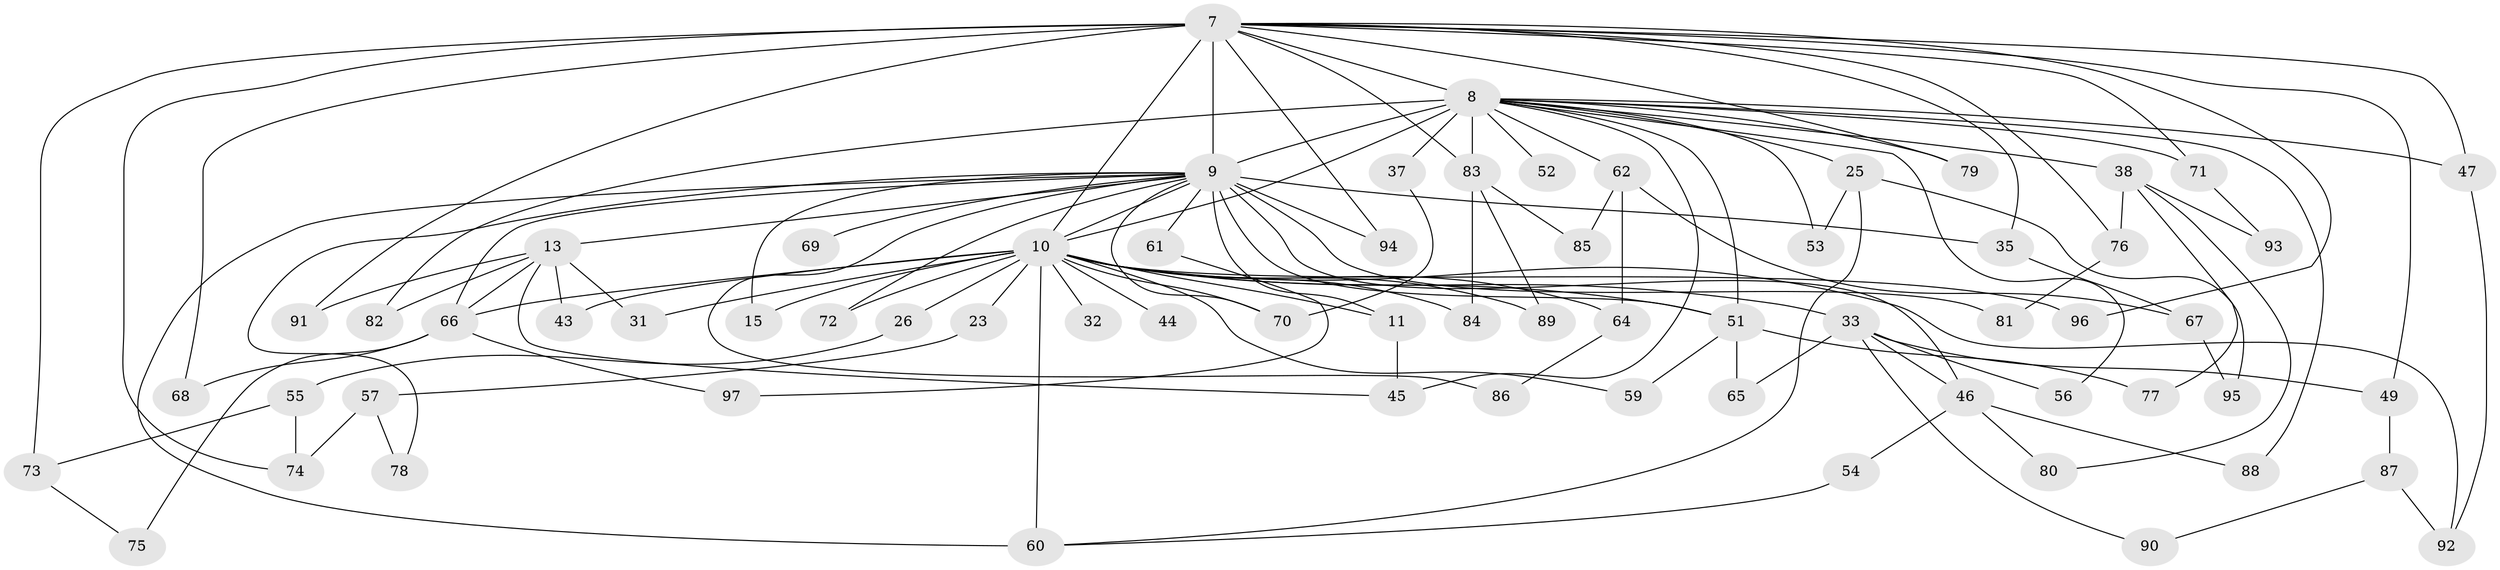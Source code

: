 // original degree distribution, {16: 0.020618556701030927, 28: 0.010309278350515464, 12: 0.010309278350515464, 18: 0.010309278350515464, 19: 0.020618556701030927, 22: 0.020618556701030927, 14: 0.010309278350515464, 3: 0.24742268041237114, 4: 0.041237113402061855, 8: 0.010309278350515464, 2: 0.4845360824742268, 7: 0.020618556701030927, 5: 0.061855670103092786, 6: 0.030927835051546393}
// Generated by graph-tools (version 1.1) at 2025/46/03/04/25 21:46:25]
// undirected, 67 vertices, 123 edges
graph export_dot {
graph [start="1"]
  node [color=gray90,style=filled];
  7 [super="+4"];
  8 [super="+6"];
  9 [super="+3+5"];
  10 [super="+2"];
  11;
  13;
  15;
  23;
  25;
  26;
  31;
  32;
  33 [super="+20"];
  35;
  37;
  38 [super="+28"];
  43 [super="+39"];
  44;
  45 [super="+30"];
  46;
  47;
  49 [super="+19"];
  51 [super="+14+41"];
  52;
  53 [super="+36"];
  54;
  55;
  56;
  57;
  59;
  60 [super="+50"];
  61;
  62;
  64;
  65;
  66 [super="+34"];
  67;
  68;
  69;
  70 [super="+18"];
  71;
  72;
  73;
  74 [super="+40"];
  75;
  76;
  77;
  78;
  79;
  80;
  81;
  82;
  83 [super="+42+63"];
  84;
  85;
  86;
  87;
  88;
  89;
  90;
  91;
  92 [super="+12"];
  93;
  94 [super="+58"];
  95;
  96;
  97;
  7 -- 8 [weight=4];
  7 -- 9 [weight=8];
  7 -- 10 [weight=4];
  7 -- 35;
  7 -- 47;
  7 -- 49 [weight=2];
  7 -- 73;
  7 -- 74 [weight=3];
  7 -- 76;
  7 -- 79;
  7 -- 96;
  7 -- 68;
  7 -- 71;
  7 -- 91;
  7 -- 83 [weight=2];
  7 -- 94;
  8 -- 9 [weight=8];
  8 -- 10 [weight=4];
  8 -- 38 [weight=3];
  8 -- 52 [weight=2];
  8 -- 53 [weight=2];
  8 -- 56;
  8 -- 62 [weight=2];
  8 -- 79;
  8 -- 82;
  8 -- 83 [weight=2];
  8 -- 71;
  8 -- 88;
  8 -- 25;
  8 -- 37;
  8 -- 47;
  8 -- 51 [weight=3];
  8 -- 45;
  9 -- 10 [weight=8];
  9 -- 13 [weight=2];
  9 -- 61 [weight=2];
  9 -- 78;
  9 -- 86;
  9 -- 35;
  9 -- 69 [weight=2];
  9 -- 66;
  9 -- 70;
  9 -- 72;
  9 -- 11;
  9 -- 15;
  9 -- 81;
  9 -- 94 [weight=2];
  9 -- 46;
  9 -- 60;
  9 -- 51 [weight=3];
  10 -- 15;
  10 -- 23 [weight=2];
  10 -- 26 [weight=2];
  10 -- 44 [weight=2];
  10 -- 59;
  10 -- 64;
  10 -- 72;
  10 -- 89;
  10 -- 70 [weight=2];
  10 -- 11;
  10 -- 84;
  10 -- 31;
  10 -- 32;
  10 -- 96;
  10 -- 43 [weight=3];
  10 -- 60 [weight=4];
  10 -- 33;
  10 -- 92;
  10 -- 51 [weight=2];
  10 -- 66;
  11 -- 45;
  13 -- 31;
  13 -- 45;
  13 -- 82;
  13 -- 91;
  13 -- 43;
  13 -- 66;
  23 -- 57;
  25 -- 95;
  25 -- 53;
  25 -- 60;
  26 -- 55;
  33 -- 49 [weight=2];
  33 -- 65;
  33 -- 90;
  33 -- 56;
  33 -- 46;
  35 -- 67;
  37 -- 70;
  38 -- 76;
  38 -- 80;
  38 -- 77;
  38 -- 93;
  46 -- 54;
  46 -- 80;
  46 -- 88;
  47 -- 92;
  49 -- 87;
  51 -- 65;
  51 -- 59;
  51 -- 77;
  54 -- 60;
  55 -- 73;
  55 -- 74;
  57 -- 78;
  57 -- 74;
  61 -- 97;
  62 -- 64;
  62 -- 67;
  62 -- 85;
  64 -- 86;
  66 -- 97;
  66 -- 68;
  66 -- 75;
  67 -- 95;
  71 -- 93;
  73 -- 75;
  76 -- 81;
  83 -- 89;
  83 -- 84;
  83 -- 85;
  87 -- 90;
  87 -- 92;
}
